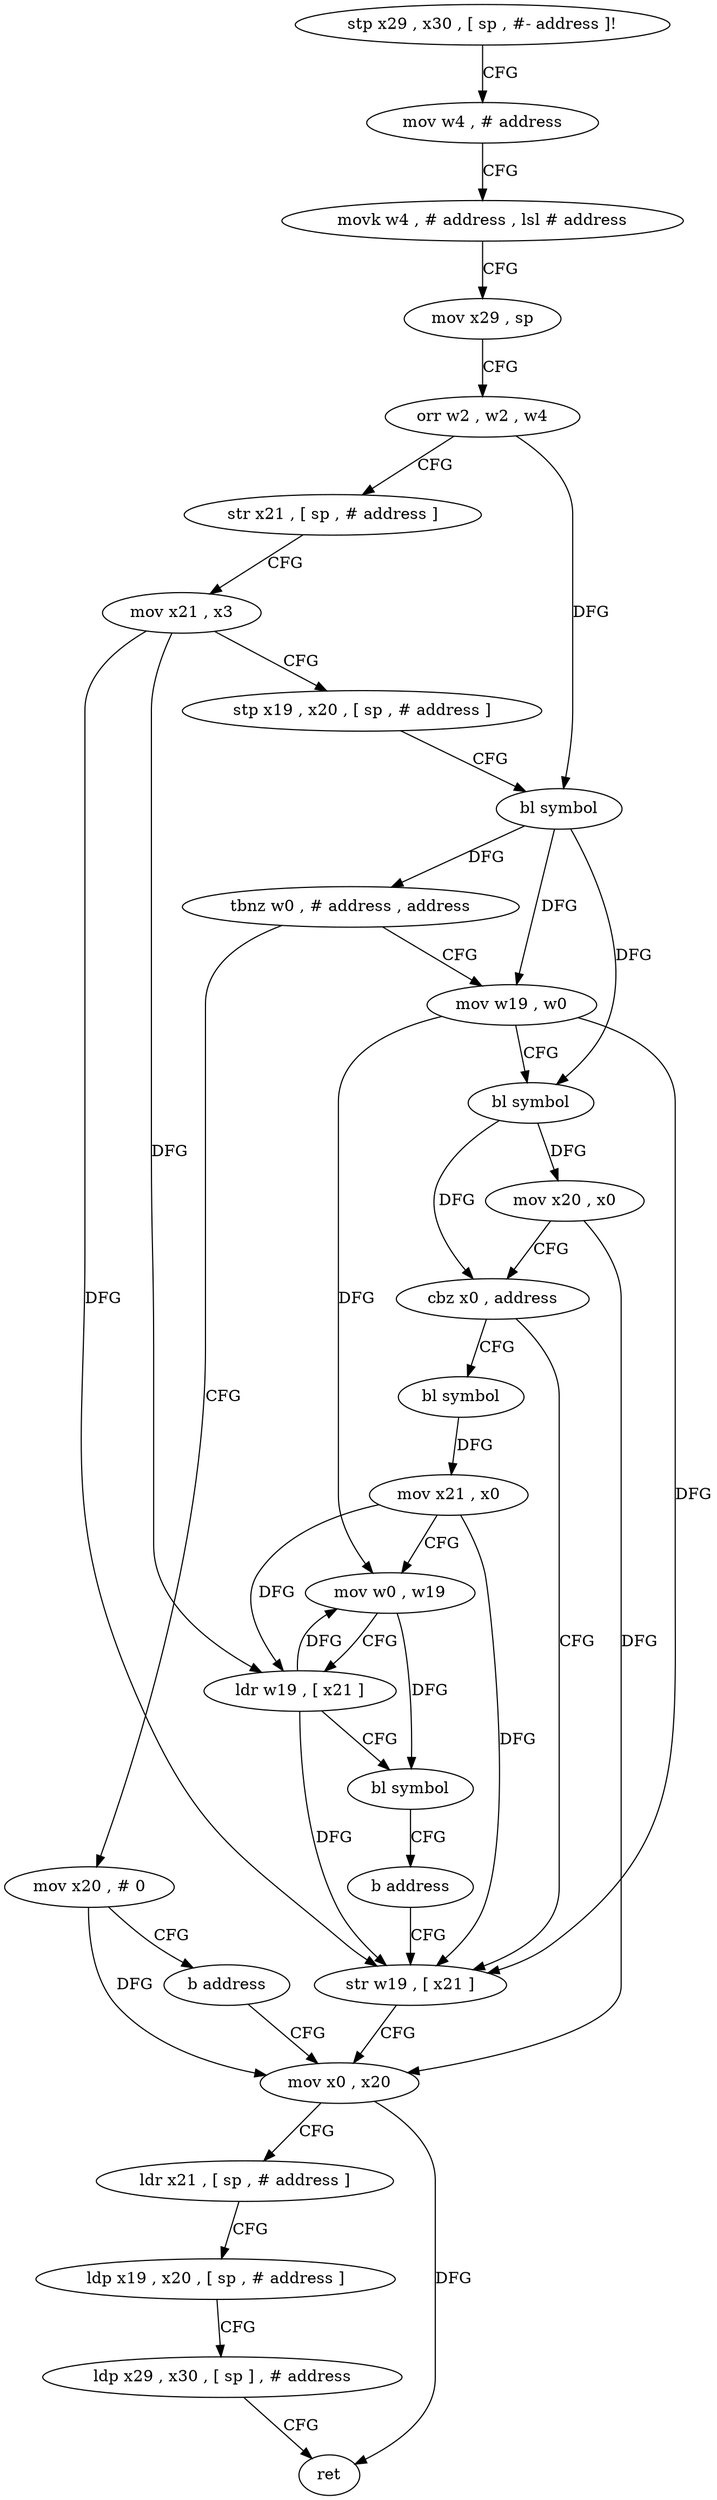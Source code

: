 digraph "func" {
"4300096" [label = "stp x29 , x30 , [ sp , #- address ]!" ]
"4300100" [label = "mov w4 , # address" ]
"4300104" [label = "movk w4 , # address , lsl # address" ]
"4300108" [label = "mov x29 , sp" ]
"4300112" [label = "orr w2 , w2 , w4" ]
"4300116" [label = "str x21 , [ sp , # address ]" ]
"4300120" [label = "mov x21 , x3" ]
"4300124" [label = "stp x19 , x20 , [ sp , # address ]" ]
"4300128" [label = "bl symbol" ]
"4300132" [label = "tbnz w0 , # address , address" ]
"4300200" [label = "mov x20 , # 0" ]
"4300136" [label = "mov w19 , w0" ]
"4300204" [label = "b address" ]
"4300156" [label = "mov x0 , x20" ]
"4300140" [label = "bl symbol" ]
"4300144" [label = "mov x20 , x0" ]
"4300148" [label = "cbz x0 , address" ]
"4300176" [label = "bl symbol" ]
"4300152" [label = "str w19 , [ x21 ]" ]
"4300160" [label = "ldr x21 , [ sp , # address ]" ]
"4300164" [label = "ldp x19 , x20 , [ sp , # address ]" ]
"4300168" [label = "ldp x29 , x30 , [ sp ] , # address" ]
"4300172" [label = "ret" ]
"4300180" [label = "mov x21 , x0" ]
"4300184" [label = "mov w0 , w19" ]
"4300188" [label = "ldr w19 , [ x21 ]" ]
"4300192" [label = "bl symbol" ]
"4300196" [label = "b address" ]
"4300096" -> "4300100" [ label = "CFG" ]
"4300100" -> "4300104" [ label = "CFG" ]
"4300104" -> "4300108" [ label = "CFG" ]
"4300108" -> "4300112" [ label = "CFG" ]
"4300112" -> "4300116" [ label = "CFG" ]
"4300112" -> "4300128" [ label = "DFG" ]
"4300116" -> "4300120" [ label = "CFG" ]
"4300120" -> "4300124" [ label = "CFG" ]
"4300120" -> "4300188" [ label = "DFG" ]
"4300120" -> "4300152" [ label = "DFG" ]
"4300124" -> "4300128" [ label = "CFG" ]
"4300128" -> "4300132" [ label = "DFG" ]
"4300128" -> "4300136" [ label = "DFG" ]
"4300128" -> "4300140" [ label = "DFG" ]
"4300132" -> "4300200" [ label = "CFG" ]
"4300132" -> "4300136" [ label = "CFG" ]
"4300200" -> "4300204" [ label = "CFG" ]
"4300200" -> "4300156" [ label = "DFG" ]
"4300136" -> "4300140" [ label = "CFG" ]
"4300136" -> "4300184" [ label = "DFG" ]
"4300136" -> "4300152" [ label = "DFG" ]
"4300204" -> "4300156" [ label = "CFG" ]
"4300156" -> "4300160" [ label = "CFG" ]
"4300156" -> "4300172" [ label = "DFG" ]
"4300140" -> "4300144" [ label = "DFG" ]
"4300140" -> "4300148" [ label = "DFG" ]
"4300144" -> "4300148" [ label = "CFG" ]
"4300144" -> "4300156" [ label = "DFG" ]
"4300148" -> "4300176" [ label = "CFG" ]
"4300148" -> "4300152" [ label = "CFG" ]
"4300176" -> "4300180" [ label = "DFG" ]
"4300152" -> "4300156" [ label = "CFG" ]
"4300160" -> "4300164" [ label = "CFG" ]
"4300164" -> "4300168" [ label = "CFG" ]
"4300168" -> "4300172" [ label = "CFG" ]
"4300180" -> "4300184" [ label = "CFG" ]
"4300180" -> "4300188" [ label = "DFG" ]
"4300180" -> "4300152" [ label = "DFG" ]
"4300184" -> "4300188" [ label = "CFG" ]
"4300184" -> "4300192" [ label = "DFG" ]
"4300188" -> "4300192" [ label = "CFG" ]
"4300188" -> "4300184" [ label = "DFG" ]
"4300188" -> "4300152" [ label = "DFG" ]
"4300192" -> "4300196" [ label = "CFG" ]
"4300196" -> "4300152" [ label = "CFG" ]
}
